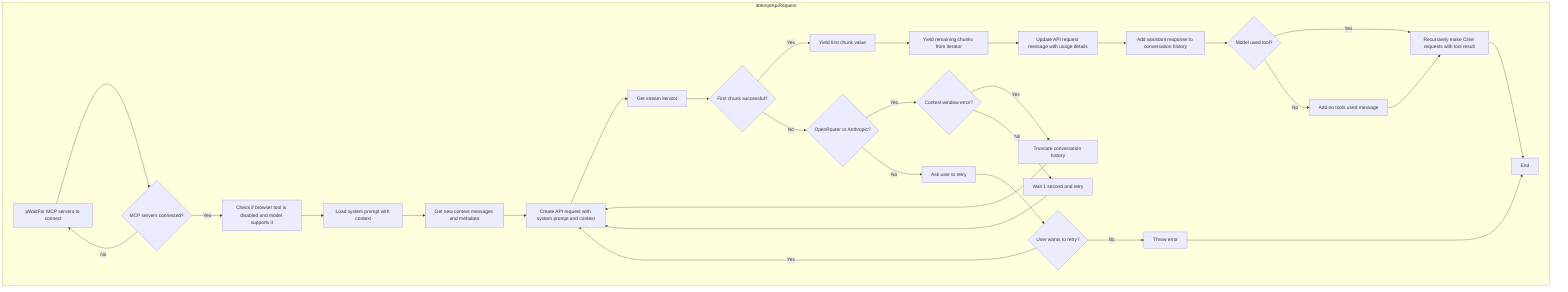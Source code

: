 graph TB
    subgraph attemptApiRequest
        A[pWaitFor MCP servers to connect] --> B{MCP servers connected?}
        B -- Yes --> C[Check if browser tool is disabled and model supports it]
        B -- No --> A
        C --> D[Load system prompt with context]
        D --> E[Get new context messages and metadata]
        E --> F[Create API request with system prompt and context]
        F --> G[Get stream iterator]
        G --> H{First chunk successful?}
        H -- Yes --> I[Yield first chunk value]
        H -- No --> J{OpenRouter or Anthropic?}
        J -- Yes --> K{Context window error?}
        K -- Yes --> L[Truncate conversation history]
        K -- No --> M[Wait 1 second and retry]
        L --> F
        M --> F
        J -- No --> N[Ask user to retry]
        N --> O{User wants to retry?}
        O -- Yes --> F
        O -- No --> P[Throw error]
        I --> Q[Yield remaining chunks from iterator]
        Q --> R[Update API request message with usage details]
        R --> S[Add assistant response to conversation history]
        S --> T{Model used tool?}
        T -- Yes --> U[Recursively make Cline requests with tool result]
        T -- No --> V[Add no tools used message]
        V --> U
        P --> End
        U --> End
    end